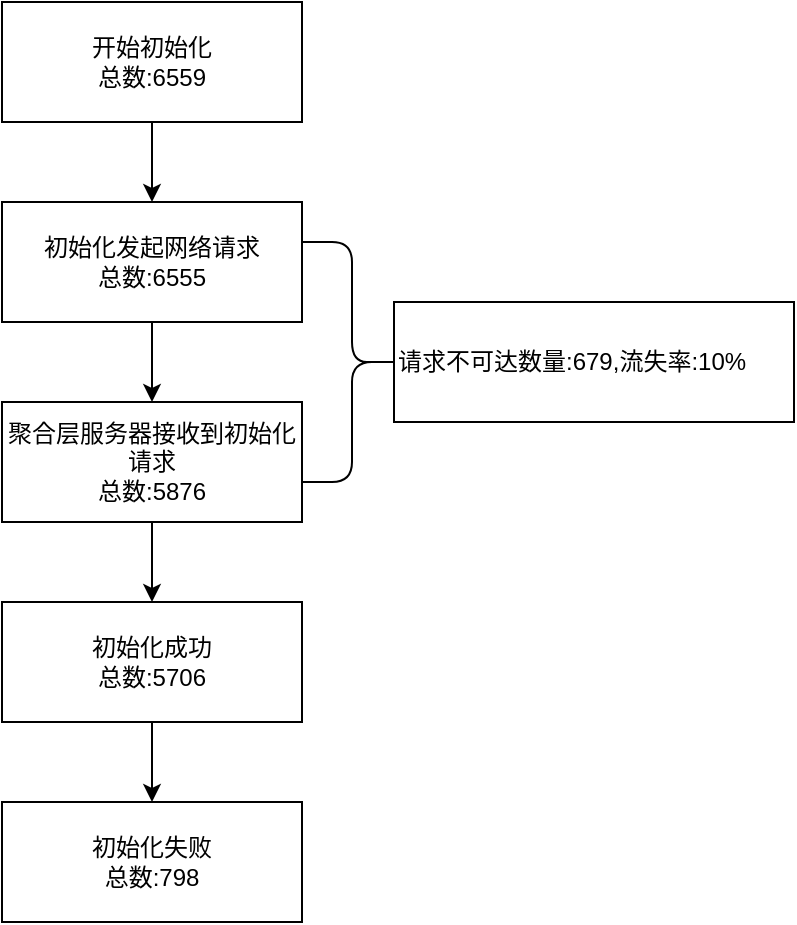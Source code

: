 <mxfile version="14.2.9" type="github">
  <diagram id="C5RBs43oDa-KdzZeNtuy" name="Page-1">
    <mxGraphModel dx="1381" dy="765" grid="1" gridSize="10" guides="1" tooltips="1" connect="1" arrows="1" fold="1" page="1" pageScale="1" pageWidth="827" pageHeight="1169" math="0" shadow="0">
      <root>
        <mxCell id="WIyWlLk6GJQsqaUBKTNV-0" />
        <mxCell id="WIyWlLk6GJQsqaUBKTNV-1" parent="WIyWlLk6GJQsqaUBKTNV-0" />
        <mxCell id="cDy8AX9yw4xQvKXLvTY8-2" style="edgeStyle=orthogonalEdgeStyle;rounded=0;orthogonalLoop=1;jettySize=auto;html=1;entryX=0.5;entryY=0;entryDx=0;entryDy=0;" edge="1" parent="WIyWlLk6GJQsqaUBKTNV-1" source="cDy8AX9yw4xQvKXLvTY8-0" target="cDy8AX9yw4xQvKXLvTY8-1">
          <mxGeometry relative="1" as="geometry" />
        </mxCell>
        <mxCell id="cDy8AX9yw4xQvKXLvTY8-0" value="开始初始化&lt;br&gt;总数:6559" style="rounded=0;whiteSpace=wrap;html=1;" vertex="1" parent="WIyWlLk6GJQsqaUBKTNV-1">
          <mxGeometry x="160" y="60" width="150" height="60" as="geometry" />
        </mxCell>
        <mxCell id="cDy8AX9yw4xQvKXLvTY8-6" style="edgeStyle=orthogonalEdgeStyle;rounded=0;orthogonalLoop=1;jettySize=auto;html=1;entryX=0.5;entryY=0;entryDx=0;entryDy=0;" edge="1" parent="WIyWlLk6GJQsqaUBKTNV-1" source="cDy8AX9yw4xQvKXLvTY8-1" target="cDy8AX9yw4xQvKXLvTY8-5">
          <mxGeometry relative="1" as="geometry" />
        </mxCell>
        <mxCell id="cDy8AX9yw4xQvKXLvTY8-1" value="初始化发起网络请求&lt;br&gt;总数:6555" style="rounded=0;whiteSpace=wrap;html=1;" vertex="1" parent="WIyWlLk6GJQsqaUBKTNV-1">
          <mxGeometry x="160" y="160" width="150" height="60" as="geometry" />
        </mxCell>
        <mxCell id="cDy8AX9yw4xQvKXLvTY8-9" style="edgeStyle=orthogonalEdgeStyle;rounded=0;orthogonalLoop=1;jettySize=auto;html=1;entryX=0.5;entryY=0;entryDx=0;entryDy=0;" edge="1" parent="WIyWlLk6GJQsqaUBKTNV-1" source="cDy8AX9yw4xQvKXLvTY8-5" target="cDy8AX9yw4xQvKXLvTY8-7">
          <mxGeometry relative="1" as="geometry" />
        </mxCell>
        <mxCell id="cDy8AX9yw4xQvKXLvTY8-5" value="聚合层服务器接收到初始化请求&lt;br&gt;总数:5876" style="rounded=0;whiteSpace=wrap;html=1;" vertex="1" parent="WIyWlLk6GJQsqaUBKTNV-1">
          <mxGeometry x="160" y="260" width="150" height="60" as="geometry" />
        </mxCell>
        <mxCell id="cDy8AX9yw4xQvKXLvTY8-10" style="edgeStyle=orthogonalEdgeStyle;rounded=0;orthogonalLoop=1;jettySize=auto;html=1;entryX=0.5;entryY=0;entryDx=0;entryDy=0;" edge="1" parent="WIyWlLk6GJQsqaUBKTNV-1" source="cDy8AX9yw4xQvKXLvTY8-7" target="cDy8AX9yw4xQvKXLvTY8-8">
          <mxGeometry relative="1" as="geometry" />
        </mxCell>
        <mxCell id="cDy8AX9yw4xQvKXLvTY8-7" value="初始化成功&lt;br&gt;总数:5706" style="rounded=0;whiteSpace=wrap;html=1;" vertex="1" parent="WIyWlLk6GJQsqaUBKTNV-1">
          <mxGeometry x="160" y="360" width="150" height="60" as="geometry" />
        </mxCell>
        <mxCell id="cDy8AX9yw4xQvKXLvTY8-8" value="初始化失败&lt;br&gt;总数:798" style="rounded=0;whiteSpace=wrap;html=1;" vertex="1" parent="WIyWlLk6GJQsqaUBKTNV-1">
          <mxGeometry x="160" y="460" width="150" height="60" as="geometry" />
        </mxCell>
        <mxCell id="cDy8AX9yw4xQvKXLvTY8-15" value="请求不可达数量:679,流失率:10%" style="rounded=0;whiteSpace=wrap;html=1;align=left;" vertex="1" parent="WIyWlLk6GJQsqaUBKTNV-1">
          <mxGeometry x="356" y="210" width="200" height="60" as="geometry" />
        </mxCell>
        <mxCell id="cDy8AX9yw4xQvKXLvTY8-17" value="" style="shape=curlyBracket;whiteSpace=wrap;html=1;rounded=1;direction=west;" vertex="1" parent="WIyWlLk6GJQsqaUBKTNV-1">
          <mxGeometry x="310" y="180" width="50" height="120" as="geometry" />
        </mxCell>
      </root>
    </mxGraphModel>
  </diagram>
</mxfile>
